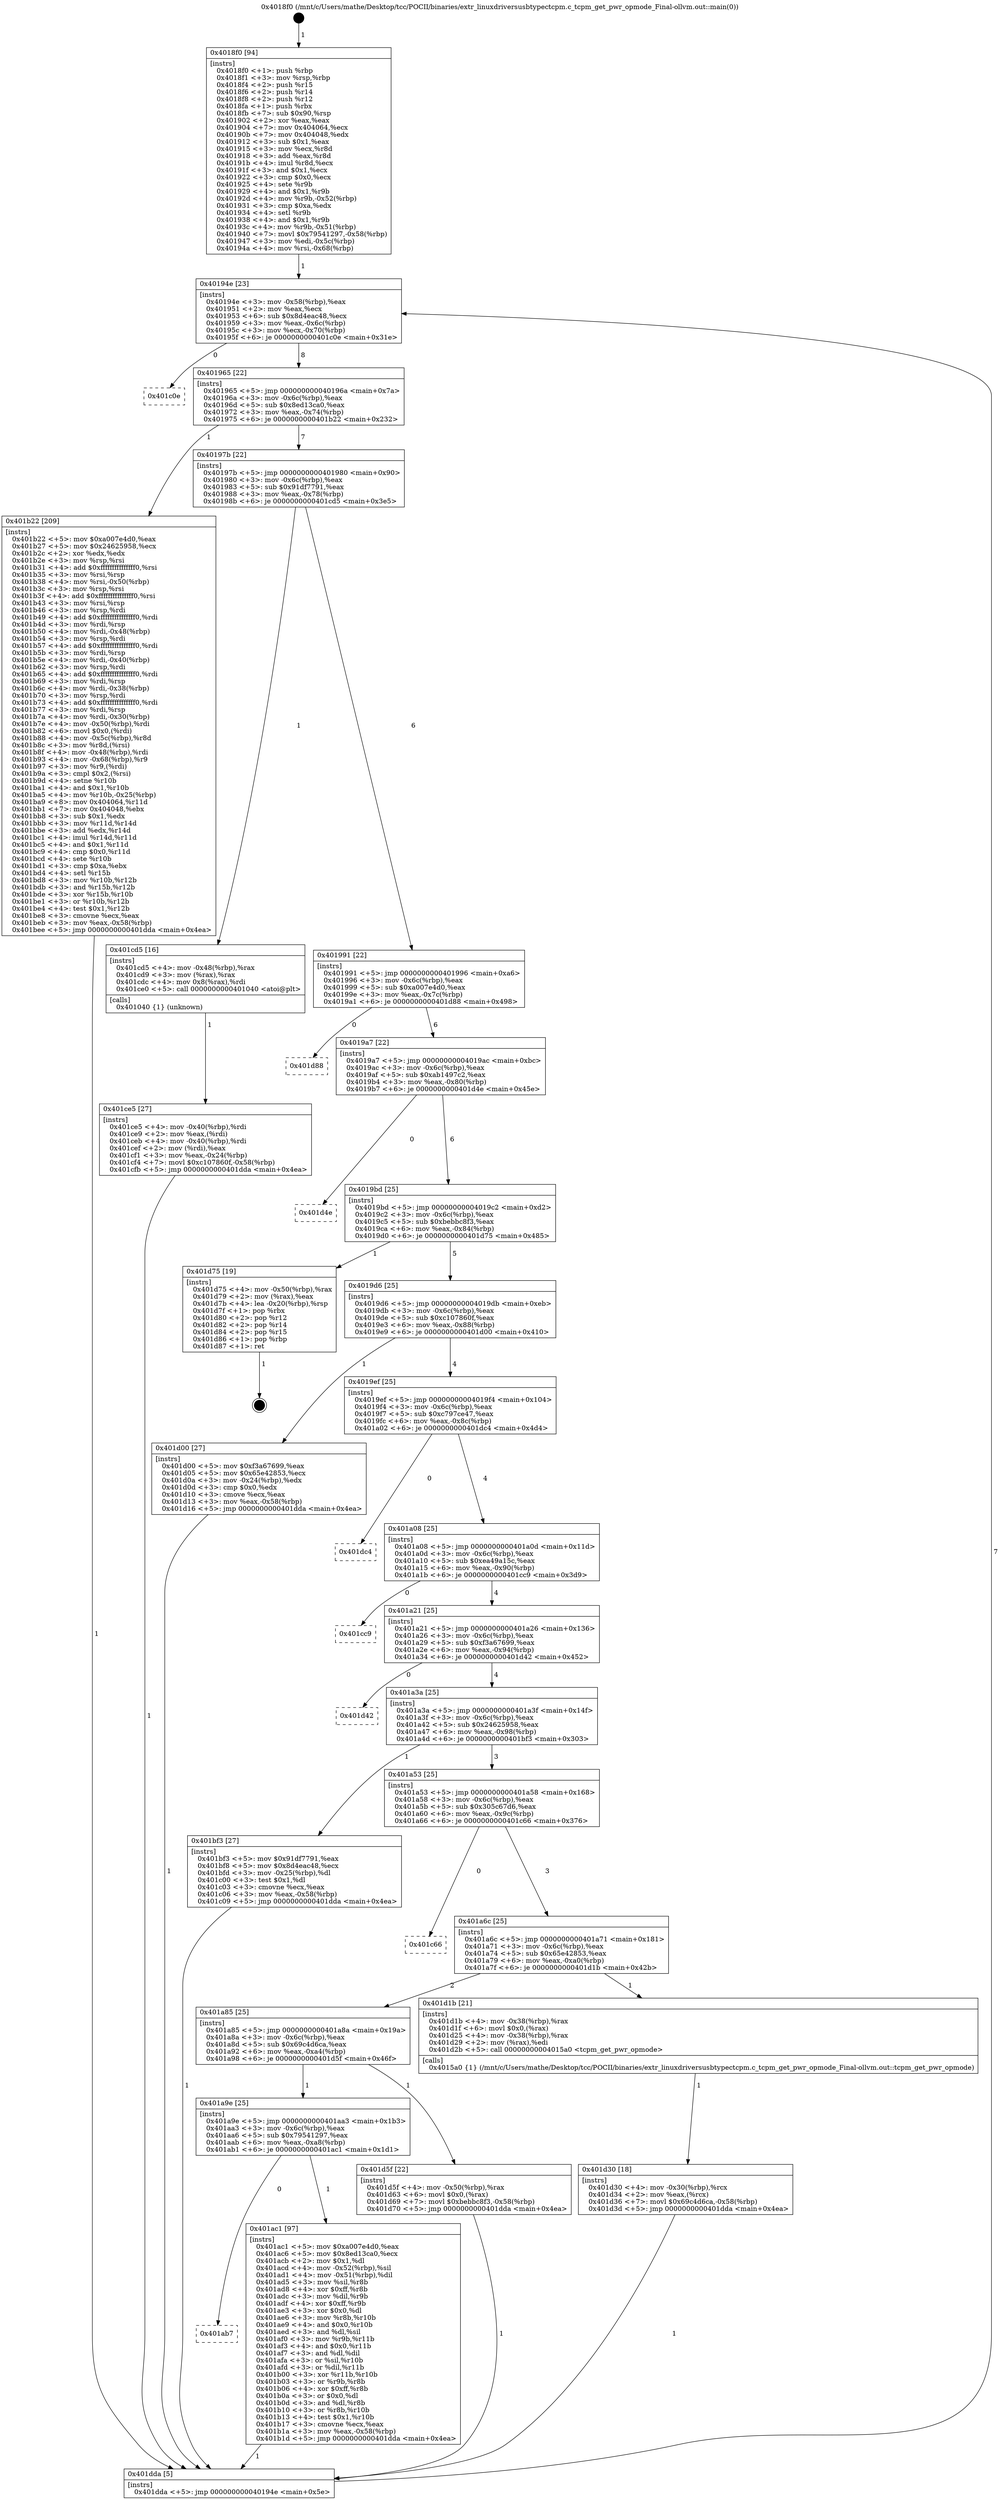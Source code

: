 digraph "0x4018f0" {
  label = "0x4018f0 (/mnt/c/Users/mathe/Desktop/tcc/POCII/binaries/extr_linuxdriversusbtypectcpm.c_tcpm_get_pwr_opmode_Final-ollvm.out::main(0))"
  labelloc = "t"
  node[shape=record]

  Entry [label="",width=0.3,height=0.3,shape=circle,fillcolor=black,style=filled]
  "0x40194e" [label="{
     0x40194e [23]\l
     | [instrs]\l
     &nbsp;&nbsp;0x40194e \<+3\>: mov -0x58(%rbp),%eax\l
     &nbsp;&nbsp;0x401951 \<+2\>: mov %eax,%ecx\l
     &nbsp;&nbsp;0x401953 \<+6\>: sub $0x8d4eac48,%ecx\l
     &nbsp;&nbsp;0x401959 \<+3\>: mov %eax,-0x6c(%rbp)\l
     &nbsp;&nbsp;0x40195c \<+3\>: mov %ecx,-0x70(%rbp)\l
     &nbsp;&nbsp;0x40195f \<+6\>: je 0000000000401c0e \<main+0x31e\>\l
  }"]
  "0x401c0e" [label="{
     0x401c0e\l
  }", style=dashed]
  "0x401965" [label="{
     0x401965 [22]\l
     | [instrs]\l
     &nbsp;&nbsp;0x401965 \<+5\>: jmp 000000000040196a \<main+0x7a\>\l
     &nbsp;&nbsp;0x40196a \<+3\>: mov -0x6c(%rbp),%eax\l
     &nbsp;&nbsp;0x40196d \<+5\>: sub $0x8ed13ca0,%eax\l
     &nbsp;&nbsp;0x401972 \<+3\>: mov %eax,-0x74(%rbp)\l
     &nbsp;&nbsp;0x401975 \<+6\>: je 0000000000401b22 \<main+0x232\>\l
  }"]
  Exit [label="",width=0.3,height=0.3,shape=circle,fillcolor=black,style=filled,peripheries=2]
  "0x401b22" [label="{
     0x401b22 [209]\l
     | [instrs]\l
     &nbsp;&nbsp;0x401b22 \<+5\>: mov $0xa007e4d0,%eax\l
     &nbsp;&nbsp;0x401b27 \<+5\>: mov $0x24625958,%ecx\l
     &nbsp;&nbsp;0x401b2c \<+2\>: xor %edx,%edx\l
     &nbsp;&nbsp;0x401b2e \<+3\>: mov %rsp,%rsi\l
     &nbsp;&nbsp;0x401b31 \<+4\>: add $0xfffffffffffffff0,%rsi\l
     &nbsp;&nbsp;0x401b35 \<+3\>: mov %rsi,%rsp\l
     &nbsp;&nbsp;0x401b38 \<+4\>: mov %rsi,-0x50(%rbp)\l
     &nbsp;&nbsp;0x401b3c \<+3\>: mov %rsp,%rsi\l
     &nbsp;&nbsp;0x401b3f \<+4\>: add $0xfffffffffffffff0,%rsi\l
     &nbsp;&nbsp;0x401b43 \<+3\>: mov %rsi,%rsp\l
     &nbsp;&nbsp;0x401b46 \<+3\>: mov %rsp,%rdi\l
     &nbsp;&nbsp;0x401b49 \<+4\>: add $0xfffffffffffffff0,%rdi\l
     &nbsp;&nbsp;0x401b4d \<+3\>: mov %rdi,%rsp\l
     &nbsp;&nbsp;0x401b50 \<+4\>: mov %rdi,-0x48(%rbp)\l
     &nbsp;&nbsp;0x401b54 \<+3\>: mov %rsp,%rdi\l
     &nbsp;&nbsp;0x401b57 \<+4\>: add $0xfffffffffffffff0,%rdi\l
     &nbsp;&nbsp;0x401b5b \<+3\>: mov %rdi,%rsp\l
     &nbsp;&nbsp;0x401b5e \<+4\>: mov %rdi,-0x40(%rbp)\l
     &nbsp;&nbsp;0x401b62 \<+3\>: mov %rsp,%rdi\l
     &nbsp;&nbsp;0x401b65 \<+4\>: add $0xfffffffffffffff0,%rdi\l
     &nbsp;&nbsp;0x401b69 \<+3\>: mov %rdi,%rsp\l
     &nbsp;&nbsp;0x401b6c \<+4\>: mov %rdi,-0x38(%rbp)\l
     &nbsp;&nbsp;0x401b70 \<+3\>: mov %rsp,%rdi\l
     &nbsp;&nbsp;0x401b73 \<+4\>: add $0xfffffffffffffff0,%rdi\l
     &nbsp;&nbsp;0x401b77 \<+3\>: mov %rdi,%rsp\l
     &nbsp;&nbsp;0x401b7a \<+4\>: mov %rdi,-0x30(%rbp)\l
     &nbsp;&nbsp;0x401b7e \<+4\>: mov -0x50(%rbp),%rdi\l
     &nbsp;&nbsp;0x401b82 \<+6\>: movl $0x0,(%rdi)\l
     &nbsp;&nbsp;0x401b88 \<+4\>: mov -0x5c(%rbp),%r8d\l
     &nbsp;&nbsp;0x401b8c \<+3\>: mov %r8d,(%rsi)\l
     &nbsp;&nbsp;0x401b8f \<+4\>: mov -0x48(%rbp),%rdi\l
     &nbsp;&nbsp;0x401b93 \<+4\>: mov -0x68(%rbp),%r9\l
     &nbsp;&nbsp;0x401b97 \<+3\>: mov %r9,(%rdi)\l
     &nbsp;&nbsp;0x401b9a \<+3\>: cmpl $0x2,(%rsi)\l
     &nbsp;&nbsp;0x401b9d \<+4\>: setne %r10b\l
     &nbsp;&nbsp;0x401ba1 \<+4\>: and $0x1,%r10b\l
     &nbsp;&nbsp;0x401ba5 \<+4\>: mov %r10b,-0x25(%rbp)\l
     &nbsp;&nbsp;0x401ba9 \<+8\>: mov 0x404064,%r11d\l
     &nbsp;&nbsp;0x401bb1 \<+7\>: mov 0x404048,%ebx\l
     &nbsp;&nbsp;0x401bb8 \<+3\>: sub $0x1,%edx\l
     &nbsp;&nbsp;0x401bbb \<+3\>: mov %r11d,%r14d\l
     &nbsp;&nbsp;0x401bbe \<+3\>: add %edx,%r14d\l
     &nbsp;&nbsp;0x401bc1 \<+4\>: imul %r14d,%r11d\l
     &nbsp;&nbsp;0x401bc5 \<+4\>: and $0x1,%r11d\l
     &nbsp;&nbsp;0x401bc9 \<+4\>: cmp $0x0,%r11d\l
     &nbsp;&nbsp;0x401bcd \<+4\>: sete %r10b\l
     &nbsp;&nbsp;0x401bd1 \<+3\>: cmp $0xa,%ebx\l
     &nbsp;&nbsp;0x401bd4 \<+4\>: setl %r15b\l
     &nbsp;&nbsp;0x401bd8 \<+3\>: mov %r10b,%r12b\l
     &nbsp;&nbsp;0x401bdb \<+3\>: and %r15b,%r12b\l
     &nbsp;&nbsp;0x401bde \<+3\>: xor %r15b,%r10b\l
     &nbsp;&nbsp;0x401be1 \<+3\>: or %r10b,%r12b\l
     &nbsp;&nbsp;0x401be4 \<+4\>: test $0x1,%r12b\l
     &nbsp;&nbsp;0x401be8 \<+3\>: cmovne %ecx,%eax\l
     &nbsp;&nbsp;0x401beb \<+3\>: mov %eax,-0x58(%rbp)\l
     &nbsp;&nbsp;0x401bee \<+5\>: jmp 0000000000401dda \<main+0x4ea\>\l
  }"]
  "0x40197b" [label="{
     0x40197b [22]\l
     | [instrs]\l
     &nbsp;&nbsp;0x40197b \<+5\>: jmp 0000000000401980 \<main+0x90\>\l
     &nbsp;&nbsp;0x401980 \<+3\>: mov -0x6c(%rbp),%eax\l
     &nbsp;&nbsp;0x401983 \<+5\>: sub $0x91df7791,%eax\l
     &nbsp;&nbsp;0x401988 \<+3\>: mov %eax,-0x78(%rbp)\l
     &nbsp;&nbsp;0x40198b \<+6\>: je 0000000000401cd5 \<main+0x3e5\>\l
  }"]
  "0x401d30" [label="{
     0x401d30 [18]\l
     | [instrs]\l
     &nbsp;&nbsp;0x401d30 \<+4\>: mov -0x30(%rbp),%rcx\l
     &nbsp;&nbsp;0x401d34 \<+2\>: mov %eax,(%rcx)\l
     &nbsp;&nbsp;0x401d36 \<+7\>: movl $0x69c4d6ca,-0x58(%rbp)\l
     &nbsp;&nbsp;0x401d3d \<+5\>: jmp 0000000000401dda \<main+0x4ea\>\l
  }"]
  "0x401cd5" [label="{
     0x401cd5 [16]\l
     | [instrs]\l
     &nbsp;&nbsp;0x401cd5 \<+4\>: mov -0x48(%rbp),%rax\l
     &nbsp;&nbsp;0x401cd9 \<+3\>: mov (%rax),%rax\l
     &nbsp;&nbsp;0x401cdc \<+4\>: mov 0x8(%rax),%rdi\l
     &nbsp;&nbsp;0x401ce0 \<+5\>: call 0000000000401040 \<atoi@plt\>\l
     | [calls]\l
     &nbsp;&nbsp;0x401040 \{1\} (unknown)\l
  }"]
  "0x401991" [label="{
     0x401991 [22]\l
     | [instrs]\l
     &nbsp;&nbsp;0x401991 \<+5\>: jmp 0000000000401996 \<main+0xa6\>\l
     &nbsp;&nbsp;0x401996 \<+3\>: mov -0x6c(%rbp),%eax\l
     &nbsp;&nbsp;0x401999 \<+5\>: sub $0xa007e4d0,%eax\l
     &nbsp;&nbsp;0x40199e \<+3\>: mov %eax,-0x7c(%rbp)\l
     &nbsp;&nbsp;0x4019a1 \<+6\>: je 0000000000401d88 \<main+0x498\>\l
  }"]
  "0x401ce5" [label="{
     0x401ce5 [27]\l
     | [instrs]\l
     &nbsp;&nbsp;0x401ce5 \<+4\>: mov -0x40(%rbp),%rdi\l
     &nbsp;&nbsp;0x401ce9 \<+2\>: mov %eax,(%rdi)\l
     &nbsp;&nbsp;0x401ceb \<+4\>: mov -0x40(%rbp),%rdi\l
     &nbsp;&nbsp;0x401cef \<+2\>: mov (%rdi),%eax\l
     &nbsp;&nbsp;0x401cf1 \<+3\>: mov %eax,-0x24(%rbp)\l
     &nbsp;&nbsp;0x401cf4 \<+7\>: movl $0xc107860f,-0x58(%rbp)\l
     &nbsp;&nbsp;0x401cfb \<+5\>: jmp 0000000000401dda \<main+0x4ea\>\l
  }"]
  "0x401d88" [label="{
     0x401d88\l
  }", style=dashed]
  "0x4019a7" [label="{
     0x4019a7 [22]\l
     | [instrs]\l
     &nbsp;&nbsp;0x4019a7 \<+5\>: jmp 00000000004019ac \<main+0xbc\>\l
     &nbsp;&nbsp;0x4019ac \<+3\>: mov -0x6c(%rbp),%eax\l
     &nbsp;&nbsp;0x4019af \<+5\>: sub $0xab1497c2,%eax\l
     &nbsp;&nbsp;0x4019b4 \<+3\>: mov %eax,-0x80(%rbp)\l
     &nbsp;&nbsp;0x4019b7 \<+6\>: je 0000000000401d4e \<main+0x45e\>\l
  }"]
  "0x4018f0" [label="{
     0x4018f0 [94]\l
     | [instrs]\l
     &nbsp;&nbsp;0x4018f0 \<+1\>: push %rbp\l
     &nbsp;&nbsp;0x4018f1 \<+3\>: mov %rsp,%rbp\l
     &nbsp;&nbsp;0x4018f4 \<+2\>: push %r15\l
     &nbsp;&nbsp;0x4018f6 \<+2\>: push %r14\l
     &nbsp;&nbsp;0x4018f8 \<+2\>: push %r12\l
     &nbsp;&nbsp;0x4018fa \<+1\>: push %rbx\l
     &nbsp;&nbsp;0x4018fb \<+7\>: sub $0x90,%rsp\l
     &nbsp;&nbsp;0x401902 \<+2\>: xor %eax,%eax\l
     &nbsp;&nbsp;0x401904 \<+7\>: mov 0x404064,%ecx\l
     &nbsp;&nbsp;0x40190b \<+7\>: mov 0x404048,%edx\l
     &nbsp;&nbsp;0x401912 \<+3\>: sub $0x1,%eax\l
     &nbsp;&nbsp;0x401915 \<+3\>: mov %ecx,%r8d\l
     &nbsp;&nbsp;0x401918 \<+3\>: add %eax,%r8d\l
     &nbsp;&nbsp;0x40191b \<+4\>: imul %r8d,%ecx\l
     &nbsp;&nbsp;0x40191f \<+3\>: and $0x1,%ecx\l
     &nbsp;&nbsp;0x401922 \<+3\>: cmp $0x0,%ecx\l
     &nbsp;&nbsp;0x401925 \<+4\>: sete %r9b\l
     &nbsp;&nbsp;0x401929 \<+4\>: and $0x1,%r9b\l
     &nbsp;&nbsp;0x40192d \<+4\>: mov %r9b,-0x52(%rbp)\l
     &nbsp;&nbsp;0x401931 \<+3\>: cmp $0xa,%edx\l
     &nbsp;&nbsp;0x401934 \<+4\>: setl %r9b\l
     &nbsp;&nbsp;0x401938 \<+4\>: and $0x1,%r9b\l
     &nbsp;&nbsp;0x40193c \<+4\>: mov %r9b,-0x51(%rbp)\l
     &nbsp;&nbsp;0x401940 \<+7\>: movl $0x79541297,-0x58(%rbp)\l
     &nbsp;&nbsp;0x401947 \<+3\>: mov %edi,-0x5c(%rbp)\l
     &nbsp;&nbsp;0x40194a \<+4\>: mov %rsi,-0x68(%rbp)\l
  }"]
  "0x401d4e" [label="{
     0x401d4e\l
  }", style=dashed]
  "0x4019bd" [label="{
     0x4019bd [25]\l
     | [instrs]\l
     &nbsp;&nbsp;0x4019bd \<+5\>: jmp 00000000004019c2 \<main+0xd2\>\l
     &nbsp;&nbsp;0x4019c2 \<+3\>: mov -0x6c(%rbp),%eax\l
     &nbsp;&nbsp;0x4019c5 \<+5\>: sub $0xbebbc8f3,%eax\l
     &nbsp;&nbsp;0x4019ca \<+6\>: mov %eax,-0x84(%rbp)\l
     &nbsp;&nbsp;0x4019d0 \<+6\>: je 0000000000401d75 \<main+0x485\>\l
  }"]
  "0x401dda" [label="{
     0x401dda [5]\l
     | [instrs]\l
     &nbsp;&nbsp;0x401dda \<+5\>: jmp 000000000040194e \<main+0x5e\>\l
  }"]
  "0x401d75" [label="{
     0x401d75 [19]\l
     | [instrs]\l
     &nbsp;&nbsp;0x401d75 \<+4\>: mov -0x50(%rbp),%rax\l
     &nbsp;&nbsp;0x401d79 \<+2\>: mov (%rax),%eax\l
     &nbsp;&nbsp;0x401d7b \<+4\>: lea -0x20(%rbp),%rsp\l
     &nbsp;&nbsp;0x401d7f \<+1\>: pop %rbx\l
     &nbsp;&nbsp;0x401d80 \<+2\>: pop %r12\l
     &nbsp;&nbsp;0x401d82 \<+2\>: pop %r14\l
     &nbsp;&nbsp;0x401d84 \<+2\>: pop %r15\l
     &nbsp;&nbsp;0x401d86 \<+1\>: pop %rbp\l
     &nbsp;&nbsp;0x401d87 \<+1\>: ret\l
  }"]
  "0x4019d6" [label="{
     0x4019d6 [25]\l
     | [instrs]\l
     &nbsp;&nbsp;0x4019d6 \<+5\>: jmp 00000000004019db \<main+0xeb\>\l
     &nbsp;&nbsp;0x4019db \<+3\>: mov -0x6c(%rbp),%eax\l
     &nbsp;&nbsp;0x4019de \<+5\>: sub $0xc107860f,%eax\l
     &nbsp;&nbsp;0x4019e3 \<+6\>: mov %eax,-0x88(%rbp)\l
     &nbsp;&nbsp;0x4019e9 \<+6\>: je 0000000000401d00 \<main+0x410\>\l
  }"]
  "0x401ab7" [label="{
     0x401ab7\l
  }", style=dashed]
  "0x401d00" [label="{
     0x401d00 [27]\l
     | [instrs]\l
     &nbsp;&nbsp;0x401d00 \<+5\>: mov $0xf3a67699,%eax\l
     &nbsp;&nbsp;0x401d05 \<+5\>: mov $0x65e42853,%ecx\l
     &nbsp;&nbsp;0x401d0a \<+3\>: mov -0x24(%rbp),%edx\l
     &nbsp;&nbsp;0x401d0d \<+3\>: cmp $0x0,%edx\l
     &nbsp;&nbsp;0x401d10 \<+3\>: cmove %ecx,%eax\l
     &nbsp;&nbsp;0x401d13 \<+3\>: mov %eax,-0x58(%rbp)\l
     &nbsp;&nbsp;0x401d16 \<+5\>: jmp 0000000000401dda \<main+0x4ea\>\l
  }"]
  "0x4019ef" [label="{
     0x4019ef [25]\l
     | [instrs]\l
     &nbsp;&nbsp;0x4019ef \<+5\>: jmp 00000000004019f4 \<main+0x104\>\l
     &nbsp;&nbsp;0x4019f4 \<+3\>: mov -0x6c(%rbp),%eax\l
     &nbsp;&nbsp;0x4019f7 \<+5\>: sub $0xc797ce47,%eax\l
     &nbsp;&nbsp;0x4019fc \<+6\>: mov %eax,-0x8c(%rbp)\l
     &nbsp;&nbsp;0x401a02 \<+6\>: je 0000000000401dc4 \<main+0x4d4\>\l
  }"]
  "0x401ac1" [label="{
     0x401ac1 [97]\l
     | [instrs]\l
     &nbsp;&nbsp;0x401ac1 \<+5\>: mov $0xa007e4d0,%eax\l
     &nbsp;&nbsp;0x401ac6 \<+5\>: mov $0x8ed13ca0,%ecx\l
     &nbsp;&nbsp;0x401acb \<+2\>: mov $0x1,%dl\l
     &nbsp;&nbsp;0x401acd \<+4\>: mov -0x52(%rbp),%sil\l
     &nbsp;&nbsp;0x401ad1 \<+4\>: mov -0x51(%rbp),%dil\l
     &nbsp;&nbsp;0x401ad5 \<+3\>: mov %sil,%r8b\l
     &nbsp;&nbsp;0x401ad8 \<+4\>: xor $0xff,%r8b\l
     &nbsp;&nbsp;0x401adc \<+3\>: mov %dil,%r9b\l
     &nbsp;&nbsp;0x401adf \<+4\>: xor $0xff,%r9b\l
     &nbsp;&nbsp;0x401ae3 \<+3\>: xor $0x0,%dl\l
     &nbsp;&nbsp;0x401ae6 \<+3\>: mov %r8b,%r10b\l
     &nbsp;&nbsp;0x401ae9 \<+4\>: and $0x0,%r10b\l
     &nbsp;&nbsp;0x401aed \<+3\>: and %dl,%sil\l
     &nbsp;&nbsp;0x401af0 \<+3\>: mov %r9b,%r11b\l
     &nbsp;&nbsp;0x401af3 \<+4\>: and $0x0,%r11b\l
     &nbsp;&nbsp;0x401af7 \<+3\>: and %dl,%dil\l
     &nbsp;&nbsp;0x401afa \<+3\>: or %sil,%r10b\l
     &nbsp;&nbsp;0x401afd \<+3\>: or %dil,%r11b\l
     &nbsp;&nbsp;0x401b00 \<+3\>: xor %r11b,%r10b\l
     &nbsp;&nbsp;0x401b03 \<+3\>: or %r9b,%r8b\l
     &nbsp;&nbsp;0x401b06 \<+4\>: xor $0xff,%r8b\l
     &nbsp;&nbsp;0x401b0a \<+3\>: or $0x0,%dl\l
     &nbsp;&nbsp;0x401b0d \<+3\>: and %dl,%r8b\l
     &nbsp;&nbsp;0x401b10 \<+3\>: or %r8b,%r10b\l
     &nbsp;&nbsp;0x401b13 \<+4\>: test $0x1,%r10b\l
     &nbsp;&nbsp;0x401b17 \<+3\>: cmovne %ecx,%eax\l
     &nbsp;&nbsp;0x401b1a \<+3\>: mov %eax,-0x58(%rbp)\l
     &nbsp;&nbsp;0x401b1d \<+5\>: jmp 0000000000401dda \<main+0x4ea\>\l
  }"]
  "0x401dc4" [label="{
     0x401dc4\l
  }", style=dashed]
  "0x401a08" [label="{
     0x401a08 [25]\l
     | [instrs]\l
     &nbsp;&nbsp;0x401a08 \<+5\>: jmp 0000000000401a0d \<main+0x11d\>\l
     &nbsp;&nbsp;0x401a0d \<+3\>: mov -0x6c(%rbp),%eax\l
     &nbsp;&nbsp;0x401a10 \<+5\>: sub $0xea49a15c,%eax\l
     &nbsp;&nbsp;0x401a15 \<+6\>: mov %eax,-0x90(%rbp)\l
     &nbsp;&nbsp;0x401a1b \<+6\>: je 0000000000401cc9 \<main+0x3d9\>\l
  }"]
  "0x401a9e" [label="{
     0x401a9e [25]\l
     | [instrs]\l
     &nbsp;&nbsp;0x401a9e \<+5\>: jmp 0000000000401aa3 \<main+0x1b3\>\l
     &nbsp;&nbsp;0x401aa3 \<+3\>: mov -0x6c(%rbp),%eax\l
     &nbsp;&nbsp;0x401aa6 \<+5\>: sub $0x79541297,%eax\l
     &nbsp;&nbsp;0x401aab \<+6\>: mov %eax,-0xa8(%rbp)\l
     &nbsp;&nbsp;0x401ab1 \<+6\>: je 0000000000401ac1 \<main+0x1d1\>\l
  }"]
  "0x401cc9" [label="{
     0x401cc9\l
  }", style=dashed]
  "0x401a21" [label="{
     0x401a21 [25]\l
     | [instrs]\l
     &nbsp;&nbsp;0x401a21 \<+5\>: jmp 0000000000401a26 \<main+0x136\>\l
     &nbsp;&nbsp;0x401a26 \<+3\>: mov -0x6c(%rbp),%eax\l
     &nbsp;&nbsp;0x401a29 \<+5\>: sub $0xf3a67699,%eax\l
     &nbsp;&nbsp;0x401a2e \<+6\>: mov %eax,-0x94(%rbp)\l
     &nbsp;&nbsp;0x401a34 \<+6\>: je 0000000000401d42 \<main+0x452\>\l
  }"]
  "0x401d5f" [label="{
     0x401d5f [22]\l
     | [instrs]\l
     &nbsp;&nbsp;0x401d5f \<+4\>: mov -0x50(%rbp),%rax\l
     &nbsp;&nbsp;0x401d63 \<+6\>: movl $0x0,(%rax)\l
     &nbsp;&nbsp;0x401d69 \<+7\>: movl $0xbebbc8f3,-0x58(%rbp)\l
     &nbsp;&nbsp;0x401d70 \<+5\>: jmp 0000000000401dda \<main+0x4ea\>\l
  }"]
  "0x401d42" [label="{
     0x401d42\l
  }", style=dashed]
  "0x401a3a" [label="{
     0x401a3a [25]\l
     | [instrs]\l
     &nbsp;&nbsp;0x401a3a \<+5\>: jmp 0000000000401a3f \<main+0x14f\>\l
     &nbsp;&nbsp;0x401a3f \<+3\>: mov -0x6c(%rbp),%eax\l
     &nbsp;&nbsp;0x401a42 \<+5\>: sub $0x24625958,%eax\l
     &nbsp;&nbsp;0x401a47 \<+6\>: mov %eax,-0x98(%rbp)\l
     &nbsp;&nbsp;0x401a4d \<+6\>: je 0000000000401bf3 \<main+0x303\>\l
  }"]
  "0x401a85" [label="{
     0x401a85 [25]\l
     | [instrs]\l
     &nbsp;&nbsp;0x401a85 \<+5\>: jmp 0000000000401a8a \<main+0x19a\>\l
     &nbsp;&nbsp;0x401a8a \<+3\>: mov -0x6c(%rbp),%eax\l
     &nbsp;&nbsp;0x401a8d \<+5\>: sub $0x69c4d6ca,%eax\l
     &nbsp;&nbsp;0x401a92 \<+6\>: mov %eax,-0xa4(%rbp)\l
     &nbsp;&nbsp;0x401a98 \<+6\>: je 0000000000401d5f \<main+0x46f\>\l
  }"]
  "0x401bf3" [label="{
     0x401bf3 [27]\l
     | [instrs]\l
     &nbsp;&nbsp;0x401bf3 \<+5\>: mov $0x91df7791,%eax\l
     &nbsp;&nbsp;0x401bf8 \<+5\>: mov $0x8d4eac48,%ecx\l
     &nbsp;&nbsp;0x401bfd \<+3\>: mov -0x25(%rbp),%dl\l
     &nbsp;&nbsp;0x401c00 \<+3\>: test $0x1,%dl\l
     &nbsp;&nbsp;0x401c03 \<+3\>: cmovne %ecx,%eax\l
     &nbsp;&nbsp;0x401c06 \<+3\>: mov %eax,-0x58(%rbp)\l
     &nbsp;&nbsp;0x401c09 \<+5\>: jmp 0000000000401dda \<main+0x4ea\>\l
  }"]
  "0x401a53" [label="{
     0x401a53 [25]\l
     | [instrs]\l
     &nbsp;&nbsp;0x401a53 \<+5\>: jmp 0000000000401a58 \<main+0x168\>\l
     &nbsp;&nbsp;0x401a58 \<+3\>: mov -0x6c(%rbp),%eax\l
     &nbsp;&nbsp;0x401a5b \<+5\>: sub $0x305c67d6,%eax\l
     &nbsp;&nbsp;0x401a60 \<+6\>: mov %eax,-0x9c(%rbp)\l
     &nbsp;&nbsp;0x401a66 \<+6\>: je 0000000000401c66 \<main+0x376\>\l
  }"]
  "0x401d1b" [label="{
     0x401d1b [21]\l
     | [instrs]\l
     &nbsp;&nbsp;0x401d1b \<+4\>: mov -0x38(%rbp),%rax\l
     &nbsp;&nbsp;0x401d1f \<+6\>: movl $0x0,(%rax)\l
     &nbsp;&nbsp;0x401d25 \<+4\>: mov -0x38(%rbp),%rax\l
     &nbsp;&nbsp;0x401d29 \<+2\>: mov (%rax),%edi\l
     &nbsp;&nbsp;0x401d2b \<+5\>: call 00000000004015a0 \<tcpm_get_pwr_opmode\>\l
     | [calls]\l
     &nbsp;&nbsp;0x4015a0 \{1\} (/mnt/c/Users/mathe/Desktop/tcc/POCII/binaries/extr_linuxdriversusbtypectcpm.c_tcpm_get_pwr_opmode_Final-ollvm.out::tcpm_get_pwr_opmode)\l
  }"]
  "0x401c66" [label="{
     0x401c66\l
  }", style=dashed]
  "0x401a6c" [label="{
     0x401a6c [25]\l
     | [instrs]\l
     &nbsp;&nbsp;0x401a6c \<+5\>: jmp 0000000000401a71 \<main+0x181\>\l
     &nbsp;&nbsp;0x401a71 \<+3\>: mov -0x6c(%rbp),%eax\l
     &nbsp;&nbsp;0x401a74 \<+5\>: sub $0x65e42853,%eax\l
     &nbsp;&nbsp;0x401a79 \<+6\>: mov %eax,-0xa0(%rbp)\l
     &nbsp;&nbsp;0x401a7f \<+6\>: je 0000000000401d1b \<main+0x42b\>\l
  }"]
  Entry -> "0x4018f0" [label=" 1"]
  "0x40194e" -> "0x401c0e" [label=" 0"]
  "0x40194e" -> "0x401965" [label=" 8"]
  "0x401d75" -> Exit [label=" 1"]
  "0x401965" -> "0x401b22" [label=" 1"]
  "0x401965" -> "0x40197b" [label=" 7"]
  "0x401d5f" -> "0x401dda" [label=" 1"]
  "0x40197b" -> "0x401cd5" [label=" 1"]
  "0x40197b" -> "0x401991" [label=" 6"]
  "0x401d30" -> "0x401dda" [label=" 1"]
  "0x401991" -> "0x401d88" [label=" 0"]
  "0x401991" -> "0x4019a7" [label=" 6"]
  "0x401d1b" -> "0x401d30" [label=" 1"]
  "0x4019a7" -> "0x401d4e" [label=" 0"]
  "0x4019a7" -> "0x4019bd" [label=" 6"]
  "0x401d00" -> "0x401dda" [label=" 1"]
  "0x4019bd" -> "0x401d75" [label=" 1"]
  "0x4019bd" -> "0x4019d6" [label=" 5"]
  "0x401ce5" -> "0x401dda" [label=" 1"]
  "0x4019d6" -> "0x401d00" [label=" 1"]
  "0x4019d6" -> "0x4019ef" [label=" 4"]
  "0x401cd5" -> "0x401ce5" [label=" 1"]
  "0x4019ef" -> "0x401dc4" [label=" 0"]
  "0x4019ef" -> "0x401a08" [label=" 4"]
  "0x401bf3" -> "0x401dda" [label=" 1"]
  "0x401a08" -> "0x401cc9" [label=" 0"]
  "0x401a08" -> "0x401a21" [label=" 4"]
  "0x401dda" -> "0x40194e" [label=" 7"]
  "0x401a21" -> "0x401d42" [label=" 0"]
  "0x401a21" -> "0x401a3a" [label=" 4"]
  "0x4018f0" -> "0x40194e" [label=" 1"]
  "0x401a3a" -> "0x401bf3" [label=" 1"]
  "0x401a3a" -> "0x401a53" [label=" 3"]
  "0x401a9e" -> "0x401ab7" [label=" 0"]
  "0x401a53" -> "0x401c66" [label=" 0"]
  "0x401a53" -> "0x401a6c" [label=" 3"]
  "0x401a9e" -> "0x401ac1" [label=" 1"]
  "0x401a6c" -> "0x401d1b" [label=" 1"]
  "0x401a6c" -> "0x401a85" [label=" 2"]
  "0x401ac1" -> "0x401dda" [label=" 1"]
  "0x401a85" -> "0x401d5f" [label=" 1"]
  "0x401a85" -> "0x401a9e" [label=" 1"]
  "0x401b22" -> "0x401dda" [label=" 1"]
}

